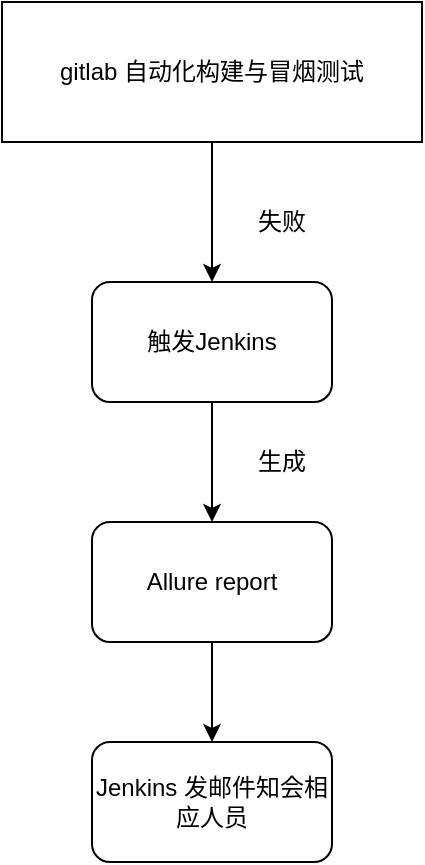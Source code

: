 <mxfile version="12.7.9" type="github">
  <diagram id="t_jyyt27WraNLwddiDdV" name="Page-1">
    <mxGraphModel dx="1360" dy="753" grid="1" gridSize="10" guides="1" tooltips="1" connect="1" arrows="1" fold="1" page="1" pageScale="1" pageWidth="827" pageHeight="1169" math="0" shadow="0">
      <root>
        <mxCell id="0" />
        <mxCell id="1" parent="0" />
        <mxCell id="-jKS4rma4LP1D-NW9i_T-1" value="gitlab&amp;nbsp;自动化构建与冒烟测试" style="rounded=0;whiteSpace=wrap;html=1;" vertex="1" parent="1">
          <mxGeometry x="70" y="120" width="210" height="70" as="geometry" />
        </mxCell>
        <mxCell id="-jKS4rma4LP1D-NW9i_T-2" value="触发Jenkins" style="rounded=1;whiteSpace=wrap;html=1;" vertex="1" parent="1">
          <mxGeometry x="115" y="260" width="120" height="60" as="geometry" />
        </mxCell>
        <mxCell id="-jKS4rma4LP1D-NW9i_T-3" value="" style="endArrow=classic;html=1;entryX=0.5;entryY=0;entryDx=0;entryDy=0;exitX=0.5;exitY=1;exitDx=0;exitDy=0;" edge="1" parent="1" source="-jKS4rma4LP1D-NW9i_T-1" target="-jKS4rma4LP1D-NW9i_T-2">
          <mxGeometry width="50" height="50" relative="1" as="geometry">
            <mxPoint x="70" y="280" as="sourcePoint" />
            <mxPoint x="120" y="230" as="targetPoint" />
          </mxGeometry>
        </mxCell>
        <mxCell id="-jKS4rma4LP1D-NW9i_T-4" value="失败" style="text;html=1;strokeColor=none;fillColor=none;align=center;verticalAlign=middle;whiteSpace=wrap;rounded=0;" vertex="1" parent="1">
          <mxGeometry x="190" y="220" width="40" height="20" as="geometry" />
        </mxCell>
        <mxCell id="-jKS4rma4LP1D-NW9i_T-5" value="Allure report" style="rounded=1;whiteSpace=wrap;html=1;" vertex="1" parent="1">
          <mxGeometry x="115" y="380" width="120" height="60" as="geometry" />
        </mxCell>
        <mxCell id="-jKS4rma4LP1D-NW9i_T-6" value="" style="endArrow=classic;html=1;entryX=0.5;entryY=0;entryDx=0;entryDy=0;exitX=0.5;exitY=1;exitDx=0;exitDy=0;" edge="1" parent="1" source="-jKS4rma4LP1D-NW9i_T-2" target="-jKS4rma4LP1D-NW9i_T-5">
          <mxGeometry width="50" height="50" relative="1" as="geometry">
            <mxPoint x="140" y="400" as="sourcePoint" />
            <mxPoint x="190" y="350" as="targetPoint" />
          </mxGeometry>
        </mxCell>
        <mxCell id="-jKS4rma4LP1D-NW9i_T-7" value="生成" style="text;html=1;strokeColor=none;fillColor=none;align=center;verticalAlign=middle;whiteSpace=wrap;rounded=0;" vertex="1" parent="1">
          <mxGeometry x="190" y="340" width="40" height="20" as="geometry" />
        </mxCell>
        <mxCell id="-jKS4rma4LP1D-NW9i_T-8" value="Jenkins&amp;nbsp;发邮件知会相应人员" style="rounded=1;whiteSpace=wrap;html=1;" vertex="1" parent="1">
          <mxGeometry x="115" y="490" width="120" height="60" as="geometry" />
        </mxCell>
        <mxCell id="-jKS4rma4LP1D-NW9i_T-9" value="" style="endArrow=classic;html=1;entryX=0.5;entryY=0;entryDx=0;entryDy=0;exitX=0.5;exitY=1;exitDx=0;exitDy=0;" edge="1" parent="1" source="-jKS4rma4LP1D-NW9i_T-5" target="-jKS4rma4LP1D-NW9i_T-8">
          <mxGeometry width="50" height="50" relative="1" as="geometry">
            <mxPoint x="10" y="420" as="sourcePoint" />
            <mxPoint x="60" y="370" as="targetPoint" />
          </mxGeometry>
        </mxCell>
      </root>
    </mxGraphModel>
  </diagram>
</mxfile>
